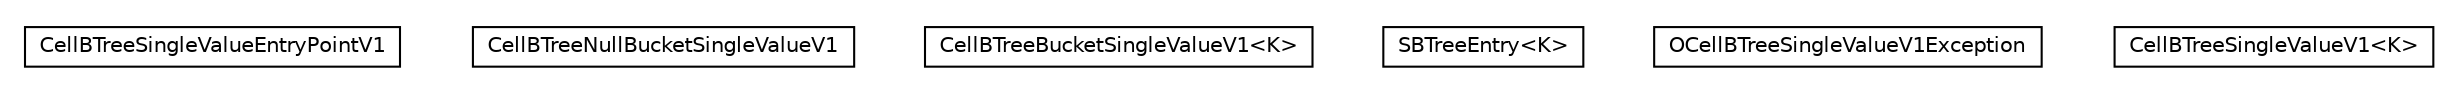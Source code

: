 #!/usr/local/bin/dot
#
# Class diagram 
# Generated by UMLGraph version R5_6-24-gf6e263 (http://www.umlgraph.org/)
#

digraph G {
	edge [fontname="Helvetica",fontsize=10,labelfontname="Helvetica",labelfontsize=10];
	node [fontname="Helvetica",fontsize=10,shape=plaintext];
	nodesep=0.25;
	ranksep=0.5;
	// com.orientechnologies.orient.core.storage.index.sbtree.singlevalue.v1.CellBTreeSingleValueEntryPointV1
	c385156 [label=<<table title="com.orientechnologies.orient.core.storage.index.sbtree.singlevalue.v1.CellBTreeSingleValueEntryPointV1" border="0" cellborder="1" cellspacing="0" cellpadding="2" port="p" href="./CellBTreeSingleValueEntryPointV1.html">
		<tr><td><table border="0" cellspacing="0" cellpadding="1">
<tr><td align="center" balign="center"> CellBTreeSingleValueEntryPointV1 </td></tr>
		</table></td></tr>
		</table>>, URL="./CellBTreeSingleValueEntryPointV1.html", fontname="Helvetica", fontcolor="black", fontsize=10.0];
	// com.orientechnologies.orient.core.storage.index.sbtree.singlevalue.v1.CellBTreeNullBucketSingleValueV1
	c385157 [label=<<table title="com.orientechnologies.orient.core.storage.index.sbtree.singlevalue.v1.CellBTreeNullBucketSingleValueV1" border="0" cellborder="1" cellspacing="0" cellpadding="2" port="p" href="./CellBTreeNullBucketSingleValueV1.html">
		<tr><td><table border="0" cellspacing="0" cellpadding="1">
<tr><td align="center" balign="center"> CellBTreeNullBucketSingleValueV1 </td></tr>
		</table></td></tr>
		</table>>, URL="./CellBTreeNullBucketSingleValueV1.html", fontname="Helvetica", fontcolor="black", fontsize=10.0];
	// com.orientechnologies.orient.core.storage.index.sbtree.singlevalue.v1.CellBTreeBucketSingleValueV1<K>
	c385158 [label=<<table title="com.orientechnologies.orient.core.storage.index.sbtree.singlevalue.v1.CellBTreeBucketSingleValueV1" border="0" cellborder="1" cellspacing="0" cellpadding="2" port="p" href="./CellBTreeBucketSingleValueV1.html">
		<tr><td><table border="0" cellspacing="0" cellpadding="1">
<tr><td align="center" balign="center"> CellBTreeBucketSingleValueV1&lt;K&gt; </td></tr>
		</table></td></tr>
		</table>>, URL="./CellBTreeBucketSingleValueV1.html", fontname="Helvetica", fontcolor="black", fontsize=10.0];
	// com.orientechnologies.orient.core.storage.index.sbtree.singlevalue.v1.CellBTreeBucketSingleValueV1.SBTreeEntry<K>
	c385159 [label=<<table title="com.orientechnologies.orient.core.storage.index.sbtree.singlevalue.v1.CellBTreeBucketSingleValueV1.SBTreeEntry" border="0" cellborder="1" cellspacing="0" cellpadding="2" port="p" href="./CellBTreeBucketSingleValueV1.SBTreeEntry.html">
		<tr><td><table border="0" cellspacing="0" cellpadding="1">
<tr><td align="center" balign="center"> SBTreeEntry&lt;K&gt; </td></tr>
		</table></td></tr>
		</table>>, URL="./CellBTreeBucketSingleValueV1.SBTreeEntry.html", fontname="Helvetica", fontcolor="black", fontsize=10.0];
	// com.orientechnologies.orient.core.storage.index.sbtree.singlevalue.v1.OCellBTreeSingleValueV1Exception
	c385160 [label=<<table title="com.orientechnologies.orient.core.storage.index.sbtree.singlevalue.v1.OCellBTreeSingleValueV1Exception" border="0" cellborder="1" cellspacing="0" cellpadding="2" port="p" href="./OCellBTreeSingleValueV1Exception.html">
		<tr><td><table border="0" cellspacing="0" cellpadding="1">
<tr><td align="center" balign="center"> OCellBTreeSingleValueV1Exception </td></tr>
		</table></td></tr>
		</table>>, URL="./OCellBTreeSingleValueV1Exception.html", fontname="Helvetica", fontcolor="black", fontsize=10.0];
	// com.orientechnologies.orient.core.storage.index.sbtree.singlevalue.v1.CellBTreeSingleValueV1<K>
	c385161 [label=<<table title="com.orientechnologies.orient.core.storage.index.sbtree.singlevalue.v1.CellBTreeSingleValueV1" border="0" cellborder="1" cellspacing="0" cellpadding="2" port="p" href="./CellBTreeSingleValueV1.html">
		<tr><td><table border="0" cellspacing="0" cellpadding="1">
<tr><td align="center" balign="center"> CellBTreeSingleValueV1&lt;K&gt; </td></tr>
		</table></td></tr>
		</table>>, URL="./CellBTreeSingleValueV1.html", fontname="Helvetica", fontcolor="black", fontsize=10.0];
}

